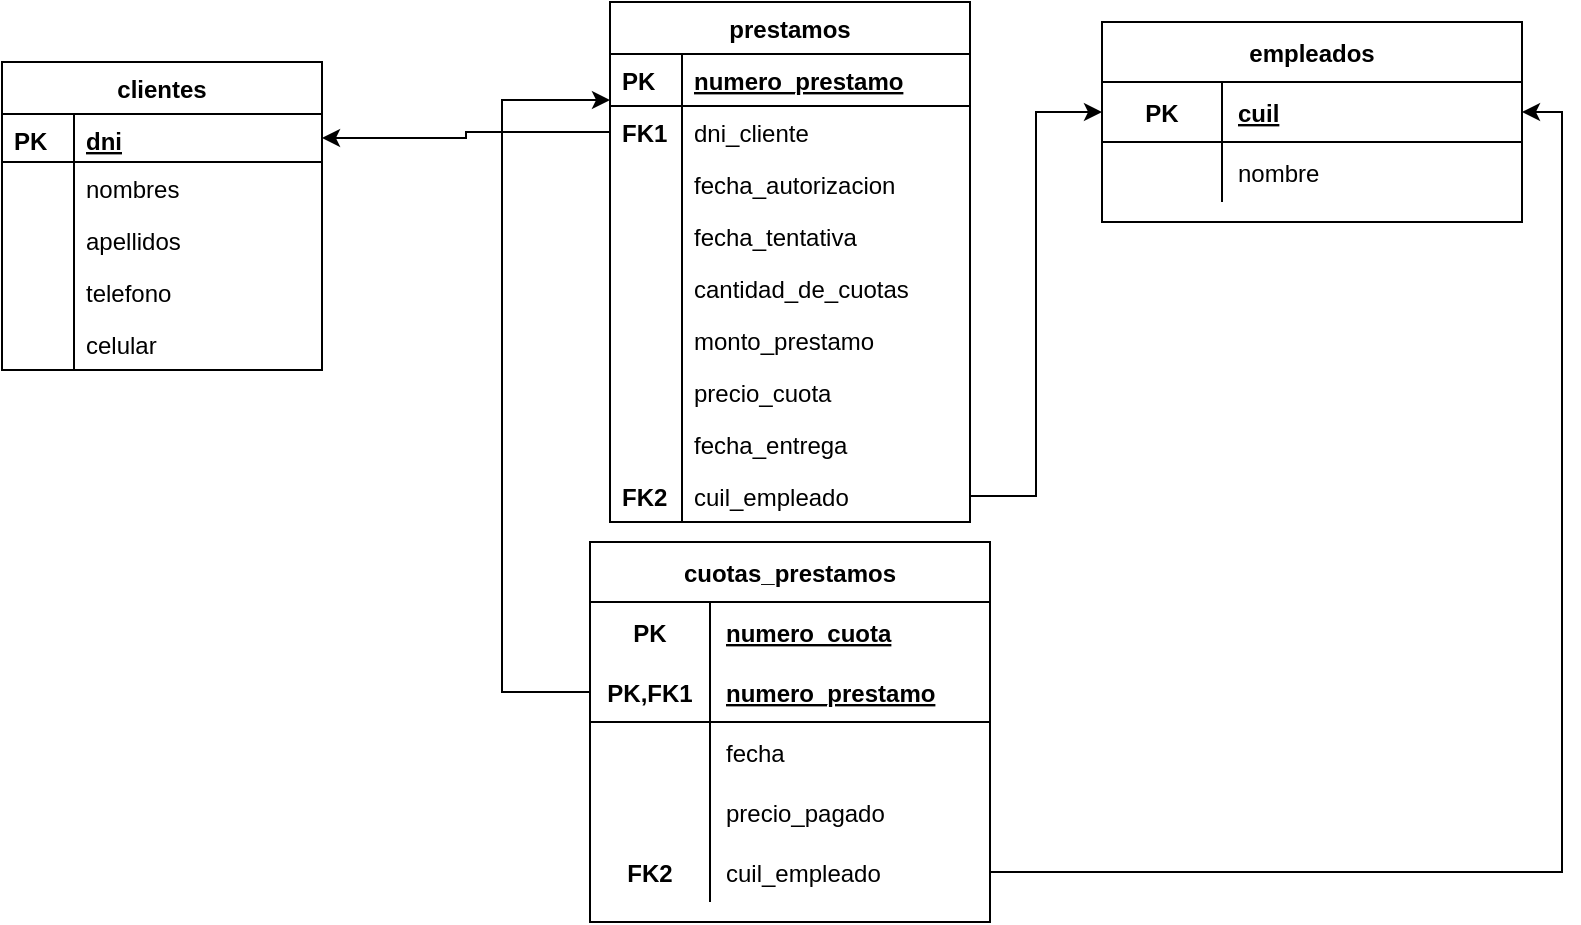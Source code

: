 <mxfile version="13.2.4" type="device" pages="2"><diagram id="C5RBs43oDa-KdzZeNtuy" name="Page-1"><mxGraphModel dx="1092" dy="534" grid="1" gridSize="10" guides="1" tooltips="1" connect="1" arrows="1" fold="1" page="1" pageScale="1" pageWidth="827" pageHeight="1169" math="0" shadow="0"><root><mxCell id="WIyWlLk6GJQsqaUBKTNV-0"/><mxCell id="WIyWlLk6GJQsqaUBKTNV-1" parent="WIyWlLk6GJQsqaUBKTNV-0"/><mxCell id="lwQeF7GE7sYAJE_Bh0yk-1" style="edgeStyle=orthogonalEdgeStyle;rounded=0;orthogonalLoop=1;jettySize=auto;html=1;startArrow=none;startFill=0;endArrow=classic;endFill=1;" parent="WIyWlLk6GJQsqaUBKTNV-1" source="zkfFHV4jXpPFQw0GAbJ--59" target="zkfFHV4jXpPFQw0GAbJ--52" edge="1"><mxGeometry relative="1" as="geometry"/></mxCell><mxCell id="lmqDRAKwHfHJFlGVCUsF-29" value="cuotas_prestamos" style="shape=table;startSize=30;container=1;collapsible=1;childLayout=tableLayout;fixedRows=1;rowLines=0;fontStyle=1;align=center;resizeLast=1;" parent="WIyWlLk6GJQsqaUBKTNV-1" vertex="1"><mxGeometry x="314" y="290" width="200" height="190" as="geometry"/></mxCell><mxCell id="lmqDRAKwHfHJFlGVCUsF-30" value="" style="shape=partialRectangle;collapsible=0;dropTarget=0;pointerEvents=0;fillColor=none;top=0;left=0;bottom=0;right=0;points=[[0,0.5],[1,0.5]];portConstraint=eastwest;" parent="lmqDRAKwHfHJFlGVCUsF-29" vertex="1"><mxGeometry y="30" width="200" height="30" as="geometry"/></mxCell><mxCell id="lmqDRAKwHfHJFlGVCUsF-31" value="PK" style="shape=partialRectangle;connectable=0;fillColor=none;top=0;left=0;bottom=0;right=0;fontStyle=1;overflow=hidden;" parent="lmqDRAKwHfHJFlGVCUsF-30" vertex="1"><mxGeometry width="60" height="30" as="geometry"/></mxCell><mxCell id="lmqDRAKwHfHJFlGVCUsF-32" value="numero_cuota" style="shape=partialRectangle;connectable=0;fillColor=none;top=0;left=0;bottom=0;right=0;align=left;spacingLeft=6;fontStyle=5;overflow=hidden;" parent="lmqDRAKwHfHJFlGVCUsF-30" vertex="1"><mxGeometry x="60" width="140" height="30" as="geometry"/></mxCell><mxCell id="lmqDRAKwHfHJFlGVCUsF-33" value="" style="shape=partialRectangle;collapsible=0;dropTarget=0;pointerEvents=0;fillColor=none;top=0;left=0;bottom=1;right=0;points=[[0,0.5],[1,0.5]];portConstraint=eastwest;" parent="lmqDRAKwHfHJFlGVCUsF-29" vertex="1"><mxGeometry y="60" width="200" height="30" as="geometry"/></mxCell><mxCell id="lmqDRAKwHfHJFlGVCUsF-34" value="PK,FK1" style="shape=partialRectangle;connectable=0;fillColor=none;top=0;left=0;bottom=0;right=0;fontStyle=1;overflow=hidden;" parent="lmqDRAKwHfHJFlGVCUsF-33" vertex="1"><mxGeometry width="60" height="30" as="geometry"/></mxCell><mxCell id="lmqDRAKwHfHJFlGVCUsF-35" value="numero_prestamo" style="shape=partialRectangle;connectable=0;fillColor=none;top=0;left=0;bottom=0;right=0;align=left;spacingLeft=6;fontStyle=5;overflow=hidden;" parent="lmqDRAKwHfHJFlGVCUsF-33" vertex="1"><mxGeometry x="60" width="140" height="30" as="geometry"/></mxCell><mxCell id="lmqDRAKwHfHJFlGVCUsF-36" value="" style="shape=partialRectangle;collapsible=0;dropTarget=0;pointerEvents=0;fillColor=none;top=0;left=0;bottom=0;right=0;points=[[0,0.5],[1,0.5]];portConstraint=eastwest;" parent="lmqDRAKwHfHJFlGVCUsF-29" vertex="1"><mxGeometry y="90" width="200" height="30" as="geometry"/></mxCell><mxCell id="lmqDRAKwHfHJFlGVCUsF-37" value="" style="shape=partialRectangle;connectable=0;fillColor=none;top=0;left=0;bottom=0;right=0;editable=1;overflow=hidden;" parent="lmqDRAKwHfHJFlGVCUsF-36" vertex="1"><mxGeometry width="60" height="30" as="geometry"/></mxCell><mxCell id="lmqDRAKwHfHJFlGVCUsF-38" value="fecha" style="shape=partialRectangle;connectable=0;fillColor=none;top=0;left=0;bottom=0;right=0;align=left;spacingLeft=6;overflow=hidden;" parent="lmqDRAKwHfHJFlGVCUsF-36" vertex="1"><mxGeometry x="60" width="140" height="30" as="geometry"/></mxCell><mxCell id="lmqDRAKwHfHJFlGVCUsF-39" value="" style="shape=partialRectangle;collapsible=0;dropTarget=0;pointerEvents=0;fillColor=none;top=0;left=0;bottom=0;right=0;points=[[0,0.5],[1,0.5]];portConstraint=eastwest;" parent="lmqDRAKwHfHJFlGVCUsF-29" vertex="1"><mxGeometry y="120" width="200" height="30" as="geometry"/></mxCell><mxCell id="lmqDRAKwHfHJFlGVCUsF-40" value="" style="shape=partialRectangle;connectable=0;fillColor=none;top=0;left=0;bottom=0;right=0;editable=1;overflow=hidden;" parent="lmqDRAKwHfHJFlGVCUsF-39" vertex="1"><mxGeometry width="60" height="30" as="geometry"/></mxCell><mxCell id="lmqDRAKwHfHJFlGVCUsF-41" value="precio_pagado" style="shape=partialRectangle;connectable=0;fillColor=none;top=0;left=0;bottom=0;right=0;align=left;spacingLeft=6;overflow=hidden;" parent="lmqDRAKwHfHJFlGVCUsF-39" vertex="1"><mxGeometry x="60" width="140" height="30" as="geometry"/></mxCell><mxCell id="Feee2U01cq9HsVJ-Dx7N-1" value="" style="shape=partialRectangle;collapsible=0;dropTarget=0;pointerEvents=0;fillColor=none;top=0;left=0;bottom=0;right=0;points=[[0,0.5],[1,0.5]];portConstraint=eastwest;" parent="lmqDRAKwHfHJFlGVCUsF-29" vertex="1"><mxGeometry y="150" width="200" height="30" as="geometry"/></mxCell><mxCell id="Feee2U01cq9HsVJ-Dx7N-2" value="FK2" style="shape=partialRectangle;connectable=0;fillColor=none;top=0;left=0;bottom=0;right=0;editable=1;overflow=hidden;fontStyle=1" parent="Feee2U01cq9HsVJ-Dx7N-1" vertex="1"><mxGeometry width="60" height="30" as="geometry"/></mxCell><mxCell id="Feee2U01cq9HsVJ-Dx7N-3" value="cuil_empleado" style="shape=partialRectangle;connectable=0;fillColor=none;top=0;left=0;bottom=0;right=0;align=left;spacingLeft=6;overflow=hidden;" parent="Feee2U01cq9HsVJ-Dx7N-1" vertex="1"><mxGeometry x="60" width="140" height="30" as="geometry"/></mxCell><mxCell id="lmqDRAKwHfHJFlGVCUsF-12" value="empleados" style="shape=table;startSize=30;container=1;collapsible=1;childLayout=tableLayout;fixedRows=1;rowLines=0;fontStyle=1;align=center;resizeLast=1;" parent="WIyWlLk6GJQsqaUBKTNV-1" vertex="1"><mxGeometry x="570" y="30" width="210" height="100" as="geometry"/></mxCell><mxCell id="lmqDRAKwHfHJFlGVCUsF-16" value="" style="shape=partialRectangle;collapsible=0;dropTarget=0;pointerEvents=0;fillColor=none;top=0;left=0;bottom=1;right=0;points=[[0,0.5],[1,0.5]];portConstraint=eastwest;" parent="lmqDRAKwHfHJFlGVCUsF-12" vertex="1"><mxGeometry y="30" width="210" height="30" as="geometry"/></mxCell><mxCell id="lmqDRAKwHfHJFlGVCUsF-17" value="PK" style="shape=partialRectangle;connectable=0;fillColor=none;top=0;left=0;bottom=0;right=0;fontStyle=1;overflow=hidden;" parent="lmqDRAKwHfHJFlGVCUsF-16" vertex="1"><mxGeometry width="60" height="30" as="geometry"/></mxCell><mxCell id="lmqDRAKwHfHJFlGVCUsF-18" value="cuil" style="shape=partialRectangle;connectable=0;fillColor=none;top=0;left=0;bottom=0;right=0;align=left;spacingLeft=6;fontStyle=5;overflow=hidden;" parent="lmqDRAKwHfHJFlGVCUsF-16" vertex="1"><mxGeometry x="60" width="150" height="30" as="geometry"/></mxCell><mxCell id="lmqDRAKwHfHJFlGVCUsF-19" value="" style="shape=partialRectangle;collapsible=0;dropTarget=0;pointerEvents=0;fillColor=none;top=0;left=0;bottom=0;right=0;points=[[0,0.5],[1,0.5]];portConstraint=eastwest;" parent="lmqDRAKwHfHJFlGVCUsF-12" vertex="1"><mxGeometry y="60" width="210" height="30" as="geometry"/></mxCell><mxCell id="lmqDRAKwHfHJFlGVCUsF-20" value="" style="shape=partialRectangle;connectable=0;fillColor=none;top=0;left=0;bottom=0;right=0;editable=1;overflow=hidden;" parent="lmqDRAKwHfHJFlGVCUsF-19" vertex="1"><mxGeometry width="60" height="30" as="geometry"/></mxCell><mxCell id="lmqDRAKwHfHJFlGVCUsF-21" value="nombre" style="shape=partialRectangle;connectable=0;fillColor=none;top=0;left=0;bottom=0;right=0;align=left;spacingLeft=6;overflow=hidden;" parent="lmqDRAKwHfHJFlGVCUsF-19" vertex="1"><mxGeometry x="60" width="150" height="30" as="geometry"/></mxCell><mxCell id="lwQeF7GE7sYAJE_Bh0yk-5" style="edgeStyle=orthogonalEdgeStyle;rounded=0;orthogonalLoop=1;jettySize=auto;html=1;startArrow=none;startFill=0;endArrow=classic;endFill=1;" parent="WIyWlLk6GJQsqaUBKTNV-1" source="lmqDRAKwHfHJFlGVCUsF-33" target="zkfFHV4jXpPFQw0GAbJ--57" edge="1"><mxGeometry relative="1" as="geometry"><Array as="points"><mxPoint x="270" y="365"/><mxPoint x="270" y="69"/></Array></mxGeometry></mxCell><mxCell id="zkfFHV4jXpPFQw0GAbJ--51" value="clientes" style="swimlane;fontStyle=1;childLayout=stackLayout;horizontal=1;startSize=26;horizontalStack=0;resizeParent=1;resizeLast=0;collapsible=1;marginBottom=0;rounded=0;shadow=0;strokeWidth=1;" parent="WIyWlLk6GJQsqaUBKTNV-1" vertex="1"><mxGeometry x="20" y="50" width="160" height="154" as="geometry"><mxRectangle x="20" y="80" width="160" height="26" as="alternateBounds"/></mxGeometry></mxCell><mxCell id="zkfFHV4jXpPFQw0GAbJ--52" value="dni" style="shape=partialRectangle;top=0;left=0;right=0;bottom=1;align=left;verticalAlign=top;fillColor=none;spacingLeft=40;spacingRight=4;overflow=hidden;rotatable=0;points=[[0,0.5],[1,0.5]];portConstraint=eastwest;dropTarget=0;rounded=0;shadow=0;strokeWidth=1;fontStyle=5" parent="zkfFHV4jXpPFQw0GAbJ--51" vertex="1"><mxGeometry y="26" width="160" height="24" as="geometry"/></mxCell><mxCell id="zkfFHV4jXpPFQw0GAbJ--53" value="PK" style="shape=partialRectangle;top=0;left=0;bottom=0;fillColor=none;align=left;verticalAlign=top;spacingLeft=4;spacingRight=4;overflow=hidden;rotatable=0;points=[];portConstraint=eastwest;part=1;fontStyle=1" parent="zkfFHV4jXpPFQw0GAbJ--52" vertex="1" connectable="0"><mxGeometry width="36" height="24" as="geometry"/></mxCell><mxCell id="zkfFHV4jXpPFQw0GAbJ--54" value="nombres" style="shape=partialRectangle;top=0;left=0;right=0;bottom=0;align=left;verticalAlign=top;fillColor=none;spacingLeft=40;spacingRight=4;overflow=hidden;rotatable=0;points=[[0,0.5],[1,0.5]];portConstraint=eastwest;dropTarget=0;rounded=0;shadow=0;strokeWidth=1;" parent="zkfFHV4jXpPFQw0GAbJ--51" vertex="1"><mxGeometry y="50" width="160" height="26" as="geometry"/></mxCell><mxCell id="zkfFHV4jXpPFQw0GAbJ--55" value="" style="shape=partialRectangle;top=0;left=0;bottom=0;fillColor=none;align=left;verticalAlign=top;spacingLeft=4;spacingRight=4;overflow=hidden;rotatable=0;points=[];portConstraint=eastwest;part=1;" parent="zkfFHV4jXpPFQw0GAbJ--54" vertex="1" connectable="0"><mxGeometry width="36" height="26" as="geometry"/></mxCell><mxCell id="lmqDRAKwHfHJFlGVCUsF-0" value="apellidos" style="shape=partialRectangle;top=0;left=0;right=0;bottom=0;align=left;verticalAlign=top;fillColor=none;spacingLeft=40;spacingRight=4;overflow=hidden;rotatable=0;points=[[0,0.5],[1,0.5]];portConstraint=eastwest;dropTarget=0;rounded=0;shadow=0;strokeWidth=1;" parent="zkfFHV4jXpPFQw0GAbJ--51" vertex="1"><mxGeometry y="76" width="160" height="26" as="geometry"/></mxCell><mxCell id="lmqDRAKwHfHJFlGVCUsF-1" value="" style="shape=partialRectangle;top=0;left=0;bottom=0;fillColor=none;align=left;verticalAlign=top;spacingLeft=4;spacingRight=4;overflow=hidden;rotatable=0;points=[];portConstraint=eastwest;part=1;" parent="lmqDRAKwHfHJFlGVCUsF-0" vertex="1" connectable="0"><mxGeometry width="36" height="26" as="geometry"/></mxCell><mxCell id="lmqDRAKwHfHJFlGVCUsF-2" value="telefono" style="shape=partialRectangle;top=0;left=0;right=0;bottom=0;align=left;verticalAlign=top;fillColor=none;spacingLeft=40;spacingRight=4;overflow=hidden;rotatable=0;points=[[0,0.5],[1,0.5]];portConstraint=eastwest;dropTarget=0;rounded=0;shadow=0;strokeWidth=1;" parent="zkfFHV4jXpPFQw0GAbJ--51" vertex="1"><mxGeometry y="102" width="160" height="26" as="geometry"/></mxCell><mxCell id="lmqDRAKwHfHJFlGVCUsF-3" value="" style="shape=partialRectangle;top=0;left=0;bottom=0;fillColor=none;align=left;verticalAlign=top;spacingLeft=4;spacingRight=4;overflow=hidden;rotatable=0;points=[];portConstraint=eastwest;part=1;" parent="lmqDRAKwHfHJFlGVCUsF-2" vertex="1" connectable="0"><mxGeometry width="36" height="26" as="geometry"/></mxCell><mxCell id="lmqDRAKwHfHJFlGVCUsF-4" value="celular" style="shape=partialRectangle;top=0;left=0;right=0;bottom=0;align=left;verticalAlign=top;fillColor=none;spacingLeft=40;spacingRight=4;overflow=hidden;rotatable=0;points=[[0,0.5],[1,0.5]];portConstraint=eastwest;dropTarget=0;rounded=0;shadow=0;strokeWidth=1;" parent="zkfFHV4jXpPFQw0GAbJ--51" vertex="1"><mxGeometry y="128" width="160" height="26" as="geometry"/></mxCell><mxCell id="lmqDRAKwHfHJFlGVCUsF-5" value="" style="shape=partialRectangle;top=0;left=0;bottom=0;fillColor=none;align=left;verticalAlign=top;spacingLeft=4;spacingRight=4;overflow=hidden;rotatable=0;points=[];portConstraint=eastwest;part=1;" parent="lmqDRAKwHfHJFlGVCUsF-4" vertex="1" connectable="0"><mxGeometry width="36" height="26" as="geometry"/></mxCell><mxCell id="zkfFHV4jXpPFQw0GAbJ--56" value="prestamos" style="swimlane;fontStyle=1;childLayout=stackLayout;horizontal=1;startSize=26;horizontalStack=0;resizeParent=1;resizeLast=0;collapsible=1;marginBottom=0;rounded=0;shadow=0;strokeWidth=1;" parent="WIyWlLk6GJQsqaUBKTNV-1" vertex="1"><mxGeometry x="324" y="20" width="180" height="260" as="geometry"><mxRectangle x="260" y="80" width="160" height="26" as="alternateBounds"/></mxGeometry></mxCell><mxCell id="zkfFHV4jXpPFQw0GAbJ--57" value="numero_prestamo" style="shape=partialRectangle;top=0;left=0;right=0;bottom=1;align=left;verticalAlign=top;fillColor=none;spacingLeft=40;spacingRight=4;overflow=hidden;rotatable=0;points=[[0,0.5],[1,0.5]];portConstraint=eastwest;dropTarget=0;rounded=0;shadow=0;strokeWidth=1;fontStyle=5" parent="zkfFHV4jXpPFQw0GAbJ--56" vertex="1"><mxGeometry y="26" width="180" height="26" as="geometry"/></mxCell><mxCell id="zkfFHV4jXpPFQw0GAbJ--58" value="PK" style="shape=partialRectangle;top=0;left=0;bottom=0;fillColor=none;align=left;verticalAlign=top;spacingLeft=4;spacingRight=4;overflow=hidden;rotatable=0;points=[];portConstraint=eastwest;part=1;fontStyle=1" parent="zkfFHV4jXpPFQw0GAbJ--57" vertex="1" connectable="0"><mxGeometry width="36" height="26" as="geometry"/></mxCell><mxCell id="zkfFHV4jXpPFQw0GAbJ--59" value="dni_cliente" style="shape=partialRectangle;top=0;left=0;right=0;bottom=0;align=left;verticalAlign=top;fillColor=none;spacingLeft=40;spacingRight=4;overflow=hidden;rotatable=0;points=[[0,0.5],[1,0.5]];portConstraint=eastwest;dropTarget=0;rounded=0;shadow=0;strokeWidth=1;" parent="zkfFHV4jXpPFQw0GAbJ--56" vertex="1"><mxGeometry y="52" width="180" height="26" as="geometry"/></mxCell><mxCell id="zkfFHV4jXpPFQw0GAbJ--60" value="FK1" style="shape=partialRectangle;top=0;left=0;bottom=0;fillColor=none;align=left;verticalAlign=top;spacingLeft=4;spacingRight=4;overflow=hidden;rotatable=0;points=[];portConstraint=eastwest;part=1;fontStyle=1" parent="zkfFHV4jXpPFQw0GAbJ--59" vertex="1" connectable="0"><mxGeometry width="36" height="26" as="geometry"/></mxCell><mxCell id="zkfFHV4jXpPFQw0GAbJ--61" value="fecha_autorizacion " style="shape=partialRectangle;top=0;left=0;right=0;bottom=0;align=left;verticalAlign=top;fillColor=none;spacingLeft=40;spacingRight=4;overflow=hidden;rotatable=0;points=[[0,0.5],[1,0.5]];portConstraint=eastwest;dropTarget=0;rounded=0;shadow=0;strokeWidth=1;" parent="zkfFHV4jXpPFQw0GAbJ--56" vertex="1"><mxGeometry y="78" width="180" height="26" as="geometry"/></mxCell><mxCell id="zkfFHV4jXpPFQw0GAbJ--62" value="" style="shape=partialRectangle;top=0;left=0;bottom=0;fillColor=none;align=left;verticalAlign=top;spacingLeft=4;spacingRight=4;overflow=hidden;rotatable=0;points=[];portConstraint=eastwest;part=1;" parent="zkfFHV4jXpPFQw0GAbJ--61" vertex="1" connectable="0"><mxGeometry width="36" height="26" as="geometry"/></mxCell><mxCell id="lmqDRAKwHfHJFlGVCUsF-6" value="fecha_tentativa" style="shape=partialRectangle;top=0;left=0;right=0;bottom=0;align=left;verticalAlign=top;fillColor=none;spacingLeft=40;spacingRight=4;overflow=hidden;rotatable=0;points=[[0,0.5],[1,0.5]];portConstraint=eastwest;dropTarget=0;rounded=0;shadow=0;strokeWidth=1;" parent="zkfFHV4jXpPFQw0GAbJ--56" vertex="1"><mxGeometry y="104" width="180" height="26" as="geometry"/></mxCell><mxCell id="lmqDRAKwHfHJFlGVCUsF-7" value="" style="shape=partialRectangle;top=0;left=0;bottom=0;fillColor=none;align=left;verticalAlign=top;spacingLeft=4;spacingRight=4;overflow=hidden;rotatable=0;points=[];portConstraint=eastwest;part=1;" parent="lmqDRAKwHfHJFlGVCUsF-6" vertex="1" connectable="0"><mxGeometry width="36" height="26" as="geometry"/></mxCell><mxCell id="lmqDRAKwHfHJFlGVCUsF-10" value="cantidad_de_cuotas" style="shape=partialRectangle;top=0;left=0;right=0;bottom=0;align=left;verticalAlign=top;fillColor=none;spacingLeft=40;spacingRight=4;overflow=hidden;rotatable=0;points=[[0,0.5],[1,0.5]];portConstraint=eastwest;dropTarget=0;rounded=0;shadow=0;strokeWidth=1;" parent="zkfFHV4jXpPFQw0GAbJ--56" vertex="1"><mxGeometry y="130" width="180" height="26" as="geometry"/></mxCell><mxCell id="lmqDRAKwHfHJFlGVCUsF-11" value="" style="shape=partialRectangle;top=0;left=0;bottom=0;fillColor=none;align=left;verticalAlign=top;spacingLeft=4;spacingRight=4;overflow=hidden;rotatable=0;points=[];portConstraint=eastwest;part=1;" parent="lmqDRAKwHfHJFlGVCUsF-10" vertex="1" connectable="0"><mxGeometry width="36" height="26" as="geometry"/></mxCell><mxCell id="lmqDRAKwHfHJFlGVCUsF-60" value="monto_prestamo" style="shape=partialRectangle;top=0;left=0;right=0;bottom=0;align=left;verticalAlign=top;fillColor=none;spacingLeft=40;spacingRight=4;overflow=hidden;rotatable=0;points=[[0,0.5],[1,0.5]];portConstraint=eastwest;dropTarget=0;rounded=0;shadow=0;strokeWidth=1;" parent="zkfFHV4jXpPFQw0GAbJ--56" vertex="1"><mxGeometry y="156" width="180" height="26" as="geometry"/></mxCell><mxCell id="lmqDRAKwHfHJFlGVCUsF-61" value="" style="shape=partialRectangle;top=0;left=0;bottom=0;fillColor=none;align=left;verticalAlign=top;spacingLeft=4;spacingRight=4;overflow=hidden;rotatable=0;points=[];portConstraint=eastwest;part=1;" parent="lmqDRAKwHfHJFlGVCUsF-60" vertex="1" connectable="0"><mxGeometry width="36" height="26" as="geometry"/></mxCell><mxCell id="lmqDRAKwHfHJFlGVCUsF-65" value="precio_cuota" style="shape=partialRectangle;top=0;left=0;right=0;bottom=0;align=left;verticalAlign=top;fillColor=none;spacingLeft=40;spacingRight=4;overflow=hidden;rotatable=0;points=[[0,0.5],[1,0.5]];portConstraint=eastwest;dropTarget=0;rounded=0;shadow=0;strokeWidth=1;" parent="zkfFHV4jXpPFQw0GAbJ--56" vertex="1"><mxGeometry y="182" width="180" height="26" as="geometry"/></mxCell><mxCell id="lmqDRAKwHfHJFlGVCUsF-66" value="" style="shape=partialRectangle;top=0;left=0;bottom=0;fillColor=none;align=left;verticalAlign=top;spacingLeft=4;spacingRight=4;overflow=hidden;rotatable=0;points=[];portConstraint=eastwest;part=1;" parent="lmqDRAKwHfHJFlGVCUsF-65" vertex="1" connectable="0"><mxGeometry width="36" height="26" as="geometry"/></mxCell><mxCell id="APdeFrTchp1tSLtS0kEg-0" value="fecha_entrega" style="shape=partialRectangle;top=0;left=0;right=0;bottom=0;align=left;verticalAlign=top;fillColor=none;spacingLeft=40;spacingRight=4;overflow=hidden;rotatable=0;points=[[0,0.5],[1,0.5]];portConstraint=eastwest;dropTarget=0;rounded=0;shadow=0;strokeWidth=1;" parent="zkfFHV4jXpPFQw0GAbJ--56" vertex="1"><mxGeometry y="208" width="180" height="26" as="geometry"/></mxCell><mxCell id="APdeFrTchp1tSLtS0kEg-1" value="" style="shape=partialRectangle;top=0;left=0;bottom=0;fillColor=none;align=left;verticalAlign=top;spacingLeft=4;spacingRight=4;overflow=hidden;rotatable=0;points=[];portConstraint=eastwest;part=1;" parent="APdeFrTchp1tSLtS0kEg-0" vertex="1" connectable="0"><mxGeometry width="36" height="26" as="geometry"/></mxCell><mxCell id="WzUvXjAHKzqW3EWv0IVC-0" value="cuil_empleado" style="shape=partialRectangle;top=0;left=0;right=0;bottom=0;align=left;verticalAlign=top;fillColor=none;spacingLeft=40;spacingRight=4;overflow=hidden;rotatable=0;points=[[0,0.5],[1,0.5]];portConstraint=eastwest;dropTarget=0;rounded=0;shadow=0;strokeWidth=1;" parent="zkfFHV4jXpPFQw0GAbJ--56" vertex="1"><mxGeometry y="234" width="180" height="26" as="geometry"/></mxCell><mxCell id="WzUvXjAHKzqW3EWv0IVC-1" value="FK2" style="shape=partialRectangle;top=0;left=0;bottom=0;fillColor=none;align=left;verticalAlign=top;spacingLeft=4;spacingRight=4;overflow=hidden;rotatable=0;points=[];portConstraint=eastwest;part=1;fontStyle=1" parent="WzUvXjAHKzqW3EWv0IVC-0" vertex="1" connectable="0"><mxGeometry width="36" height="26" as="geometry"/></mxCell><mxCell id="Feee2U01cq9HsVJ-Dx7N-0" style="edgeStyle=orthogonalEdgeStyle;rounded=0;orthogonalLoop=1;jettySize=auto;html=1;" parent="WIyWlLk6GJQsqaUBKTNV-1" source="WzUvXjAHKzqW3EWv0IVC-0" target="lmqDRAKwHfHJFlGVCUsF-16" edge="1"><mxGeometry relative="1" as="geometry"/></mxCell><mxCell id="Feee2U01cq9HsVJ-Dx7N-4" style="edgeStyle=orthogonalEdgeStyle;rounded=0;orthogonalLoop=1;jettySize=auto;html=1;" parent="WIyWlLk6GJQsqaUBKTNV-1" source="Feee2U01cq9HsVJ-Dx7N-1" target="lmqDRAKwHfHJFlGVCUsF-16" edge="1"><mxGeometry relative="1" as="geometry"><Array as="points"><mxPoint x="800" y="455"/><mxPoint x="800" y="75"/></Array></mxGeometry></mxCell></root></mxGraphModel></diagram><diagram id="P0sMs8nEnle8nuHEPm7G" name="Page-2"><mxGraphModel dx="1092" dy="534" grid="1" gridSize="10" guides="1" tooltips="1" connect="1" arrows="1" fold="1" page="1" pageScale="1" pageWidth="827" pageHeight="1169" math="0" shadow="0"><root><mxCell id="a79GEH31M1Bucy4MPl9r-0"/><mxCell id="a79GEH31M1Bucy4MPl9r-1" parent="a79GEH31M1Bucy4MPl9r-0"/><mxCell id="z1gdRKLH6IvTAC6AJQ8j-0" style="edgeStyle=orthogonalEdgeStyle;rounded=0;orthogonalLoop=1;jettySize=auto;html=1;endArrow=diamond;endFill=1;" parent="a79GEH31M1Bucy4MPl9r-1" source="a79GEH31M1Bucy4MPl9r-10" target="a79GEH31M1Bucy4MPl9r-2" edge="1"><mxGeometry relative="1" as="geometry"><mxPoint x="174" y="167" as="targetPoint"/><Array as="points"><mxPoint x="140" y="220"/><mxPoint x="140" y="220"/></Array></mxGeometry></mxCell><mxCell id="z1gdRKLH6IvTAC6AJQ8j-1" style="edgeStyle=orthogonalEdgeStyle;rounded=0;orthogonalLoop=1;jettySize=auto;html=1;endArrow=none;endFill=0;startArrow=none;startFill=0;" parent="a79GEH31M1Bucy4MPl9r-1" source="a79GEH31M1Bucy4MPl9r-10" target="a79GEH31M1Bucy4MPl9r-6" edge="1"><mxGeometry relative="1" as="geometry"><mxPoint x="450" y="150" as="targetPoint"/><Array as="points"><mxPoint x="600" y="30"/></Array></mxGeometry></mxCell><mxCell id="z1gdRKLH6IvTAC6AJQ8j-4" style="edgeStyle=orthogonalEdgeStyle;rounded=0;orthogonalLoop=1;jettySize=auto;html=1;endArrow=none;endFill=0;startArrow=none;startFill=0;" parent="a79GEH31M1Bucy4MPl9r-1" source="a79GEH31M1Bucy4MPl9r-14" target="a79GEH31M1Bucy4MPl9r-2" edge="1"><mxGeometry relative="1" as="geometry"><Array as="points"><mxPoint x="460" y="330"/><mxPoint x="460" y="330"/></Array></mxGeometry></mxCell><mxCell id="z1gdRKLH6IvTAC6AJQ8j-5" style="edgeStyle=orthogonalEdgeStyle;rounded=0;orthogonalLoop=1;jettySize=auto;html=1;startArrow=none;startFill=0;endArrow=diamond;endFill=0;" parent="a79GEH31M1Bucy4MPl9r-1" source="a79GEH31M1Bucy4MPl9r-6" target="a79GEH31M1Bucy4MPl9r-2" edge="1"><mxGeometry relative="1" as="geometry"><Array as="points"><mxPoint x="460" y="250"/><mxPoint x="460" y="250"/></Array></mxGeometry></mxCell><mxCell id="z1gdRKLH6IvTAC6AJQ8j-8" value="0 n" style="text;html=1;align=center;verticalAlign=middle;resizable=0;points=[];autosize=1;" parent="a79GEH31M1Bucy4MPl9r-1" vertex="1"><mxGeometry x="399" y="330" width="30" height="20" as="geometry"/></mxCell><mxCell id="z1gdRKLH6IvTAC6AJQ8j-9" value="1 1" style="text;html=1;align=center;verticalAlign=middle;resizable=0;points=[];autosize=1;" parent="a79GEH31M1Bucy4MPl9r-1" vertex="1"><mxGeometry x="490" y="330" width="30" height="20" as="geometry"/></mxCell><mxCell id="z1gdRKLH6IvTAC6AJQ8j-10" value="1 n" style="text;html=1;align=center;verticalAlign=middle;resizable=0;points=[];autosize=1;" parent="a79GEH31M1Bucy4MPl9r-1" vertex="1"><mxGeometry x="220" y="10" width="30" height="20" as="geometry"/></mxCell><mxCell id="z1gdRKLH6IvTAC6AJQ8j-11" value="1 1" style="text;html=1;align=center;verticalAlign=middle;resizable=0;points=[];autosize=1;" parent="a79GEH31M1Bucy4MPl9r-1" vertex="1"><mxGeometry x="600" y="40" width="30" height="20" as="geometry"/></mxCell><mxCell id="z1gdRKLH6IvTAC6AJQ8j-13" value="1 1" style="text;html=1;align=center;verticalAlign=middle;resizable=0;points=[];autosize=1;" parent="a79GEH31M1Bucy4MPl9r-1" vertex="1"><mxGeometry x="200" y="240" width="30" height="20" as="geometry"/></mxCell><mxCell id="z1gdRKLH6IvTAC6AJQ8j-14" value="1 n" style="text;html=1;align=center;verticalAlign=middle;resizable=0;points=[];autosize=1;" parent="a79GEH31M1Bucy4MPl9r-1" vertex="1"><mxGeometry x="140" y="190" width="30" height="20" as="geometry"/></mxCell><mxCell id="z1gdRKLH6IvTAC6AJQ8j-15" value="1 n" style="text;html=1;align=center;verticalAlign=middle;resizable=0;points=[];autosize=1;" parent="a79GEH31M1Bucy4MPl9r-1" vertex="1"><mxGeometry x="399" y="230" width="30" height="20" as="geometry"/></mxCell><mxCell id="z1gdRKLH6IvTAC6AJQ8j-16" value="1 1" style="text;html=1;align=center;verticalAlign=middle;resizable=0;points=[];autosize=1;" parent="a79GEH31M1Bucy4MPl9r-1" vertex="1"><mxGeometry x="490" y="226" width="30" height="20" as="geometry"/></mxCell><mxCell id="qXWuyl4hLA0qyXiCOW7U-0" style="edgeStyle=orthogonalEdgeStyle;rounded=0;orthogonalLoop=1;jettySize=auto;html=1;endArrow=none;endFill=0;" parent="a79GEH31M1Bucy4MPl9r-1" source="a79GEH31M1Bucy4MPl9r-10" target="a79GEH31M1Bucy4MPl9r-14" edge="1"><mxGeometry relative="1" as="geometry"><Array as="points"><mxPoint x="90" y="540"/><mxPoint x="600" y="540"/></Array></mxGeometry></mxCell><mxCell id="a79GEH31M1Bucy4MPl9r-10" value="cuotas_prestamos" style="swimlane;fontStyle=1;align=center;verticalAlign=top;childLayout=stackLayout;horizontal=1;startSize=26;horizontalStack=0;resizeParent=1;resizeParentMax=0;resizeLast=0;collapsible=1;marginBottom=0;" parent="a79GEH31M1Bucy4MPl9r-1" vertex="1"><mxGeometry x="60" width="160" height="190" as="geometry"><mxRectangle x="130" y="50" width="110" height="26" as="alternateBounds"/></mxGeometry></mxCell><mxCell id="a79GEH31M1Bucy4MPl9r-11" value="+ numero_prestamo: int" style="text;strokeColor=none;fillColor=none;align=left;verticalAlign=top;spacingLeft=4;spacingRight=4;overflow=hidden;rotatable=0;points=[[0,0.5],[1,0.5]];portConstraint=eastwest;" parent="a79GEH31M1Bucy4MPl9r-10" vertex="1"><mxGeometry y="26" width="160" height="26" as="geometry"/></mxCell><mxCell id="e7FrJcsPk3-Ga2ETIET2-1" value="+ numero_cuota: int" style="text;strokeColor=none;fillColor=none;align=left;verticalAlign=top;spacingLeft=4;spacingRight=4;overflow=hidden;rotatable=0;points=[[0,0.5],[1,0.5]];portConstraint=eastwest;" parent="a79GEH31M1Bucy4MPl9r-10" vertex="1"><mxGeometry y="52" width="160" height="26" as="geometry"/></mxCell><mxCell id="e7FrJcsPk3-Ga2ETIET2-2" value="+ fecha_pago: varchar" style="text;strokeColor=none;fillColor=none;align=left;verticalAlign=top;spacingLeft=4;spacingRight=4;overflow=hidden;rotatable=0;points=[[0,0.5],[1,0.5]];portConstraint=eastwest;" parent="a79GEH31M1Bucy4MPl9r-10" vertex="1"><mxGeometry y="78" width="160" height="26" as="geometry"/></mxCell><mxCell id="WEsg1eLAeX2HMX2ZxrP_-0" value="+ monto_pagado: int" style="text;strokeColor=none;fillColor=none;align=left;verticalAlign=top;spacingLeft=4;spacingRight=4;overflow=hidden;rotatable=0;points=[[0,0.5],[1,0.5]];portConstraint=eastwest;" parent="a79GEH31M1Bucy4MPl9r-10" vertex="1"><mxGeometry y="104" width="160" height="26" as="geometry"/></mxCell><mxCell id="e7FrJcsPk3-Ga2ETIET2-0" value="+ cuil_empleado: int" style="text;strokeColor=none;fillColor=none;align=left;verticalAlign=top;spacingLeft=4;spacingRight=4;overflow=hidden;rotatable=0;points=[[0,0.5],[1,0.5]];portConstraint=eastwest;" parent="a79GEH31M1Bucy4MPl9r-10" vertex="1"><mxGeometry y="130" width="160" height="26" as="geometry"/></mxCell><mxCell id="a79GEH31M1Bucy4MPl9r-12" value="" style="line;strokeWidth=1;fillColor=none;align=left;verticalAlign=middle;spacingTop=-1;spacingLeft=3;spacingRight=3;rotatable=0;labelPosition=right;points=[];portConstraint=eastwest;" parent="a79GEH31M1Bucy4MPl9r-10" vertex="1"><mxGeometry y="156" width="160" height="8" as="geometry"/></mxCell><mxCell id="a79GEH31M1Bucy4MPl9r-13" value="+ registrar_pago" style="text;strokeColor=none;fillColor=none;align=left;verticalAlign=top;spacingLeft=4;spacingRight=4;overflow=hidden;rotatable=0;points=[[0,0.5],[1,0.5]];portConstraint=eastwest;" parent="a79GEH31M1Bucy4MPl9r-10" vertex="1"><mxGeometry y="164" width="160" height="26" as="geometry"/></mxCell><mxCell id="a79GEH31M1Bucy4MPl9r-6" value="clientes" style="swimlane;fontStyle=1;align=center;verticalAlign=top;childLayout=stackLayout;horizontal=1;startSize=26;horizontalStack=0;resizeParent=1;resizeParentMax=0;resizeLast=0;collapsible=1;marginBottom=0;" parent="a79GEH31M1Bucy4MPl9r-1" vertex="1"><mxGeometry x="520" y="60" width="160" height="190" as="geometry"><mxRectangle x="130" y="50" width="110" height="26" as="alternateBounds"/></mxGeometry></mxCell><mxCell id="a79GEH31M1Bucy4MPl9r-7" value="+ dni: int" style="text;strokeColor=none;fillColor=none;align=left;verticalAlign=top;spacingLeft=4;spacingRight=4;overflow=hidden;rotatable=0;points=[[0,0.5],[1,0.5]];portConstraint=eastwest;" parent="a79GEH31M1Bucy4MPl9r-6" vertex="1"><mxGeometry y="26" width="160" height="26" as="geometry"/></mxCell><mxCell id="RyEqvKrFo1o5My-5IlBC-0" value="+ nombres: varchar" style="text;strokeColor=none;fillColor=none;align=left;verticalAlign=top;spacingLeft=4;spacingRight=4;overflow=hidden;rotatable=0;points=[[0,0.5],[1,0.5]];portConstraint=eastwest;" parent="a79GEH31M1Bucy4MPl9r-6" vertex="1"><mxGeometry y="52" width="160" height="26" as="geometry"/></mxCell><mxCell id="RyEqvKrFo1o5My-5IlBC-1" value="+ apellidos: varchar" style="text;strokeColor=none;fillColor=none;align=left;verticalAlign=top;spacingLeft=4;spacingRight=4;overflow=hidden;rotatable=0;points=[[0,0.5],[1,0.5]];portConstraint=eastwest;" parent="a79GEH31M1Bucy4MPl9r-6" vertex="1"><mxGeometry y="78" width="160" height="26" as="geometry"/></mxCell><mxCell id="x5LMvdeAG-XsbbYkn9p5-0" value="+ telefono: int" style="text;strokeColor=none;fillColor=none;align=left;verticalAlign=top;spacingLeft=4;spacingRight=4;overflow=hidden;rotatable=0;points=[[0,0.5],[1,0.5]];portConstraint=eastwest;" parent="a79GEH31M1Bucy4MPl9r-6" vertex="1"><mxGeometry y="104" width="160" height="26" as="geometry"/></mxCell><mxCell id="RyEqvKrFo1o5My-5IlBC-2" value="+ celular: int" style="text;strokeColor=none;fillColor=none;align=left;verticalAlign=top;spacingLeft=4;spacingRight=4;overflow=hidden;rotatable=0;points=[[0,0.5],[1,0.5]];portConstraint=eastwest;" parent="a79GEH31M1Bucy4MPl9r-6" vertex="1"><mxGeometry y="130" width="160" height="26" as="geometry"/></mxCell><mxCell id="a79GEH31M1Bucy4MPl9r-8" value="" style="line;strokeWidth=1;fillColor=none;align=left;verticalAlign=middle;spacingTop=-1;spacingLeft=3;spacingRight=3;rotatable=0;labelPosition=right;points=[];portConstraint=eastwest;" parent="a79GEH31M1Bucy4MPl9r-6" vertex="1"><mxGeometry y="156" width="160" height="8" as="geometry"/></mxCell><mxCell id="a79GEH31M1Bucy4MPl9r-9" value="+ registrar_cliente" style="text;strokeColor=none;fillColor=none;align=left;verticalAlign=top;spacingLeft=4;spacingRight=4;overflow=hidden;rotatable=0;points=[[0,0.5],[1,0.5]];portConstraint=eastwest;" parent="a79GEH31M1Bucy4MPl9r-6" vertex="1"><mxGeometry y="164" width="160" height="26" as="geometry"/></mxCell><mxCell id="a79GEH31M1Bucy4MPl9r-2" value="prestamos" style="swimlane;fontStyle=1;align=center;verticalAlign=top;childLayout=stackLayout;horizontal=1;startSize=26;horizontalStack=0;resizeParent=1;resizeParentMax=0;resizeLast=0;collapsible=1;marginBottom=0;" parent="a79GEH31M1Bucy4MPl9r-1" vertex="1"><mxGeometry x="239" y="40" width="160" height="476" as="geometry"><mxRectangle x="130" y="50" width="110" height="26" as="alternateBounds"/></mxGeometry></mxCell><mxCell id="EmgjKDR3xeGneWHXZpYW-0" value="+ numero_prestamo:int" style="text;strokeColor=none;fillColor=none;align=left;verticalAlign=top;spacingLeft=4;spacingRight=4;overflow=hidden;rotatable=0;points=[[0,0.5],[1,0.5]];portConstraint=eastwest;" parent="a79GEH31M1Bucy4MPl9r-2" vertex="1"><mxGeometry y="26" width="160" height="26" as="geometry"/></mxCell><mxCell id="EmgjKDR3xeGneWHXZpYW-2" value="+ dni_cliente:int" style="text;strokeColor=none;fillColor=none;align=left;verticalAlign=top;spacingLeft=4;spacingRight=4;overflow=hidden;rotatable=0;points=[[0,0.5],[1,0.5]];portConstraint=eastwest;" parent="a79GEH31M1Bucy4MPl9r-2" vertex="1"><mxGeometry y="52" width="160" height="26" as="geometry"/></mxCell><mxCell id="EmgjKDR3xeGneWHXZpYW-1" value="+ fiecha_autorizacion: varchar" style="text;strokeColor=none;fillColor=none;align=left;verticalAlign=top;spacingLeft=4;spacingRight=4;overflow=hidden;rotatable=0;points=[[0,0.5],[1,0.5]];portConstraint=eastwest;" parent="a79GEH31M1Bucy4MPl9r-2" vertex="1"><mxGeometry y="78" width="160" height="26" as="geometry"/></mxCell><mxCell id="Pgg1FBIjW_7um1sa_7YD-0" value="+ fecha_tentativa: varchar" style="text;strokeColor=none;fillColor=none;align=left;verticalAlign=top;spacingLeft=4;spacingRight=4;overflow=hidden;rotatable=0;points=[[0,0.5],[1,0.5]];portConstraint=eastwest;" parent="a79GEH31M1Bucy4MPl9r-2" vertex="1"><mxGeometry y="104" width="160" height="26" as="geometry"/></mxCell><mxCell id="EmgjKDR3xeGneWHXZpYW-4" value="+ monto_prestamo:int" style="text;strokeColor=none;fillColor=none;align=left;verticalAlign=top;spacingLeft=4;spacingRight=4;overflow=hidden;rotatable=0;points=[[0,0.5],[1,0.5]];portConstraint=eastwest;" parent="a79GEH31M1Bucy4MPl9r-2" vertex="1"><mxGeometry y="130" width="160" height="26" as="geometry"/></mxCell><mxCell id="EmgjKDR3xeGneWHXZpYW-3" value="+ cantidad_cuotas: int" style="text;strokeColor=none;fillColor=none;align=left;verticalAlign=top;spacingLeft=4;spacingRight=4;overflow=hidden;rotatable=0;points=[[0,0.5],[1,0.5]];portConstraint=eastwest;" parent="a79GEH31M1Bucy4MPl9r-2" vertex="1"><mxGeometry y="156" width="160" height="26" as="geometry"/></mxCell><mxCell id="a79GEH31M1Bucy4MPl9r-3" value="+ precio_cuota: int" style="text;strokeColor=none;fillColor=none;align=left;verticalAlign=top;spacingLeft=4;spacingRight=4;overflow=hidden;rotatable=0;points=[[0,0.5],[1,0.5]];portConstraint=eastwest;" parent="a79GEH31M1Bucy4MPl9r-2" vertex="1"><mxGeometry y="182" width="160" height="26" as="geometry"/></mxCell><mxCell id="EylHTE-Z9UKxuIZ3cw5p-0" value="+ fecha_entrega: varchar" style="text;strokeColor=none;fillColor=none;align=left;verticalAlign=top;spacingLeft=4;spacingRight=4;overflow=hidden;rotatable=0;points=[[0,0.5],[1,0.5]];portConstraint=eastwest;" vertex="1" parent="a79GEH31M1Bucy4MPl9r-2"><mxGeometry y="208" width="160" height="26" as="geometry"/></mxCell><mxCell id="vyJehrDLjsKwJkWZjN1W-0" value="+ cuil_empleado: int" style="text;strokeColor=none;fillColor=none;align=left;verticalAlign=top;spacingLeft=4;spacingRight=4;overflow=hidden;rotatable=0;points=[[0,0.5],[1,0.5]];portConstraint=eastwest;" parent="a79GEH31M1Bucy4MPl9r-2" vertex="1"><mxGeometry y="234" width="160" height="26" as="geometry"/></mxCell><mxCell id="a79GEH31M1Bucy4MPl9r-4" value="" style="line;strokeWidth=1;fillColor=none;align=left;verticalAlign=middle;spacingTop=-1;spacingLeft=3;spacingRight=3;rotatable=0;labelPosition=right;points=[];portConstraint=eastwest;" parent="a79GEH31M1Bucy4MPl9r-2" vertex="1"><mxGeometry y="260" width="160" height="8" as="geometry"/></mxCell><mxCell id="svpNGanV3iFwNyxi-E8q-1" value="+ verificar_monto" style="text;strokeColor=none;fillColor=none;align=left;verticalAlign=top;spacingLeft=4;spacingRight=4;overflow=hidden;rotatable=0;points=[[0,0.5],[1,0.5]];portConstraint=eastwest;" parent="a79GEH31M1Bucy4MPl9r-2" vertex="1"><mxGeometry y="268" width="160" height="26" as="geometry"/></mxCell><mxCell id="a79GEH31M1Bucy4MPl9r-5" value="+ registrar_prestamo" style="text;strokeColor=none;fillColor=none;align=left;verticalAlign=top;spacingLeft=4;spacingRight=4;overflow=hidden;rotatable=0;points=[[0,0.5],[1,0.5]];portConstraint=eastwest;" parent="a79GEH31M1Bucy4MPl9r-2" vertex="1"><mxGeometry y="294" width="160" height="26" as="geometry"/></mxCell><mxCell id="svpNGanV3iFwNyxi-E8q-0" value="+ modificar" style="text;strokeColor=none;fillColor=none;align=left;verticalAlign=top;spacingLeft=4;spacingRight=4;overflow=hidden;rotatable=0;points=[[0,0.5],[1,0.5]];portConstraint=eastwest;" parent="a79GEH31M1Bucy4MPl9r-2" vertex="1"><mxGeometry y="320" width="160" height="26" as="geometry"/></mxCell><mxCell id="svpNGanV3iFwNyxi-E8q-2" value="+ calcular_fechapago" style="text;strokeColor=none;fillColor=none;align=left;verticalAlign=top;spacingLeft=4;spacingRight=4;overflow=hidden;rotatable=0;points=[[0,0.5],[1,0.5]];portConstraint=eastwest;" parent="a79GEH31M1Bucy4MPl9r-2" vertex="1"><mxGeometry y="346" width="160" height="26" as="geometry"/></mxCell><mxCell id="svpNGanV3iFwNyxi-E8q-3" value="+ calcular_fechatentativa&#10;" style="text;strokeColor=none;fillColor=none;align=left;verticalAlign=top;spacingLeft=4;spacingRight=4;overflow=hidden;rotatable=0;points=[[0,0.5],[1,0.5]];portConstraint=eastwest;" parent="a79GEH31M1Bucy4MPl9r-2" vertex="1"><mxGeometry y="372" width="160" height="26" as="geometry"/></mxCell><mxCell id="8WqmK4anU4ridDGEBZaM-0" value="+ autorizar_prestamo" style="text;strokeColor=none;fillColor=none;align=left;verticalAlign=top;spacingLeft=4;spacingRight=4;overflow=hidden;rotatable=0;points=[[0,0.5],[1,0.5]];portConstraint=eastwest;" parent="a79GEH31M1Bucy4MPl9r-2" vertex="1"><mxGeometry y="398" width="160" height="26" as="geometry"/></mxCell><mxCell id="Pgg1FBIjW_7um1sa_7YD-1" value="+ definir_fechaentrega" style="text;strokeColor=none;fillColor=none;align=left;verticalAlign=top;spacingLeft=4;spacingRight=4;overflow=hidden;rotatable=0;points=[[0,0.5],[1,0.5]];portConstraint=eastwest;" parent="a79GEH31M1Bucy4MPl9r-2" vertex="1"><mxGeometry y="424" width="160" height="26" as="geometry"/></mxCell><mxCell id="8WzGhqjP6_2bpZ_pglN5-0" value="+ consultar_clientes" style="text;strokeColor=none;fillColor=none;align=left;verticalAlign=top;spacingLeft=4;spacingRight=4;overflow=hidden;rotatable=0;points=[[0,0.5],[1,0.5]];portConstraint=eastwest;" parent="a79GEH31M1Bucy4MPl9r-2" vertex="1"><mxGeometry y="450" width="160" height="26" as="geometry"/></mxCell><mxCell id="a79GEH31M1Bucy4MPl9r-14" value="empleados" style="swimlane;fontStyle=1;align=center;verticalAlign=top;childLayout=stackLayout;horizontal=1;startSize=26;horizontalStack=0;resizeParent=1;resizeParentMax=0;resizeLast=0;collapsible=1;marginBottom=0;" parent="a79GEH31M1Bucy4MPl9r-1" vertex="1"><mxGeometry x="520" y="290" width="160" height="78" as="geometry"><mxRectangle x="130" y="50" width="110" height="26" as="alternateBounds"/></mxGeometry></mxCell><mxCell id="a79GEH31M1Bucy4MPl9r-15" value="+ nombre: varchar" style="text;strokeColor=none;fillColor=none;align=left;verticalAlign=top;spacingLeft=4;spacingRight=4;overflow=hidden;rotatable=0;points=[[0,0.5],[1,0.5]];portConstraint=eastwest;" parent="a79GEH31M1Bucy4MPl9r-14" vertex="1"><mxGeometry y="26" width="160" height="26" as="geometry"/></mxCell><mxCell id="x5LMvdeAG-XsbbYkn9p5-1" value="+ cuil: int" style="text;strokeColor=none;fillColor=none;align=left;verticalAlign=top;spacingLeft=4;spacingRight=4;overflow=hidden;rotatable=0;points=[[0,0.5],[1,0.5]];portConstraint=eastwest;" parent="a79GEH31M1Bucy4MPl9r-14" vertex="1"><mxGeometry y="52" width="160" height="26" as="geometry"/></mxCell><mxCell id="qXWuyl4hLA0qyXiCOW7U-1" value="0 n" style="text;html=1;align=center;verticalAlign=middle;resizable=0;points=[];autosize=1;" parent="a79GEH31M1Bucy4MPl9r-1" vertex="1"><mxGeometry x="55" y="190" width="30" height="20" as="geometry"/></mxCell><mxCell id="qXWuyl4hLA0qyXiCOW7U-2" value="1 1" style="text;html=1;align=center;verticalAlign=middle;resizable=0;points=[];autosize=1;" parent="a79GEH31M1Bucy4MPl9r-1" vertex="1"><mxGeometry x="600" y="368" width="30" height="20" as="geometry"/></mxCell></root></mxGraphModel></diagram></mxfile>